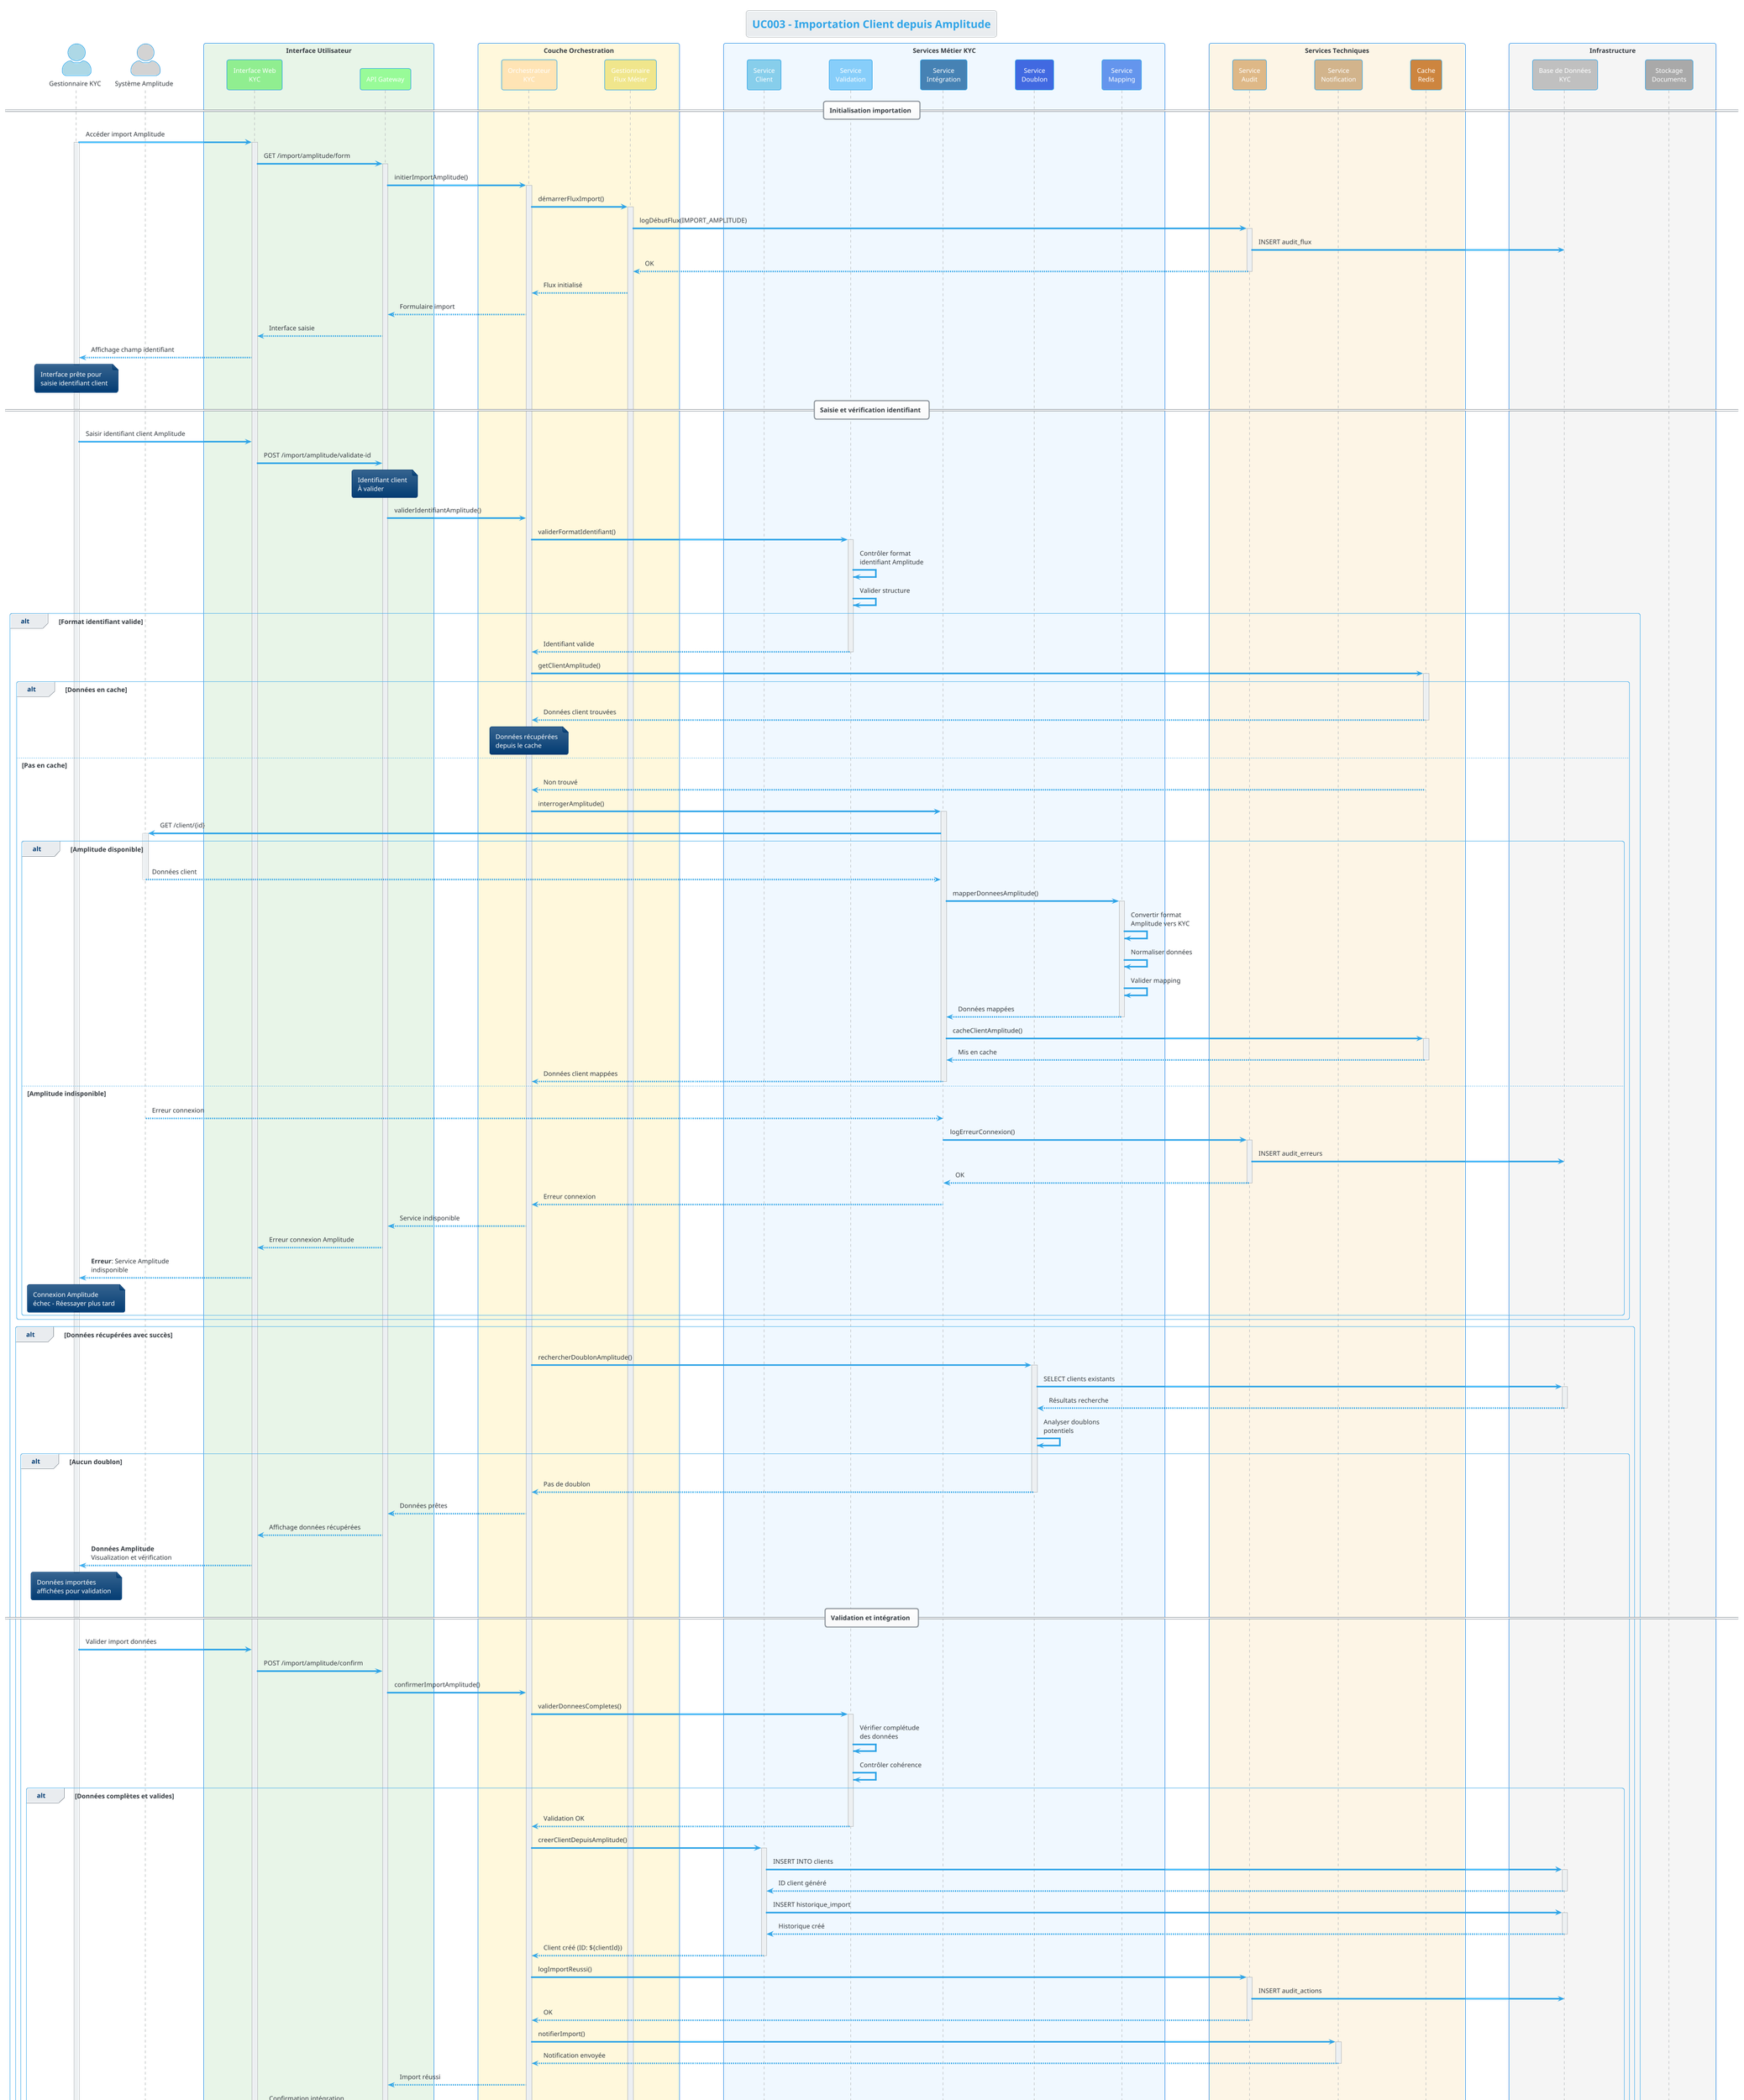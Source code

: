 @startuml UC003
!theme cerulean

title UC003 - Importation Client depuis Amplitude
skinparam actorStyle awesome
skinparam sequenceBoxBorderColor #1E88E5
skinparam participantBackgroundColor #E3F2FD
skinparam lifeline {
    BackgroundColor #BBDEFB
}

' Acteurs externes
actor "Gestionnaire KYC" as Gestionnaire #LightBlue
actor "Système Amplitude" as Amplitude #LightGray

' Couche présentation
box "Interface Utilisateur" #E8F5E8
    participant "Interface Web\nKYC" as WebUI #90EE90
    participant "API Gateway" as Gateway #98FB98
end box

' Couche orchestration
box "Couche Orchestration" #FFF8DC
    participant "Orchestrateur\nKYC" as Orchestrator #FFE4B5
    participant "Gestionnaire\nFlux Métier" as FluxManager #F0E68C
end box

' Services métier
box "Services Métier KYC" #F0F8FF
    participant "Service\nClient" as ClientService #87CEEB
    participant "Service\nValidation" as ValidationService #87CEFA
    participant "Service\nIntégration" as IntegrationService #4682B4
    participant "Service\nDoublon" as DoublonService #4169E1
    participant "Service\nMapping" as MappingService #6495ED
end box

' Services techniques
box "Services Techniques" #FDF5E6
    participant "Service\nAudit" as AuditService #DEB887
    participant "Service\nNotification" as NotificationService #D2B48C
    participant "Cache\nRedis" as CacheService #CD853F
end box

' Infrastructure
box "Infrastructure" #F5F5F5
    participant "Base de Données\nKYC" as DB #C0C0C0
    participant "Stockage\nDocuments" as Storage #A9A9A9
end box

== Initialisation importation ==

Gestionnaire -> WebUI : Accéder import Amplitude
activate Gestionnaire
activate WebUI

WebUI -> Gateway : GET /import/amplitude/form
activate Gateway

Gateway -> Orchestrator : initierImportAmplitude()
activate Orchestrator

Orchestrator -> FluxManager : démarrerFluxImport()
activate FluxManager

FluxManager -> AuditService : logDébutFlux(IMPORT_AMPLITUDE)
activate AuditService
AuditService -> DB : INSERT audit_flux
AuditService --> FluxManager : OK
deactivate AuditService

FluxManager --> Orchestrator : Flux initialisé
Orchestrator --> Gateway : Formulaire import
Gateway --> WebUI : Interface saisie
WebUI --> Gestionnaire : Affichage champ identifiant

note over Gestionnaire : Interface prête pour\nsaisie identifiant client

== Saisie et vérification identifiant ==

Gestionnaire -> WebUI : Saisir identifiant client Amplitude
WebUI -> Gateway : POST /import/amplitude/validate-id
note over Gateway : Identifiant client\nÀ valider

Gateway -> Orchestrator : validerIdentifiantAmplitude()

Orchestrator -> ValidationService : validerFormatIdentifiant()
activate ValidationService

ValidationService -> ValidationService : Contrôler format\nidentifiant Amplitude
ValidationService -> ValidationService : Valider structure

alt Format identifiant valide
    ValidationService --> Orchestrator : Identifiant valide
    deactivate ValidationService
    
    ' Vérification existence dans cache
    Orchestrator -> CacheService : getClientAmplitude()
    activate CacheService
    
    alt Données en cache
        CacheService --> Orchestrator : Données client trouvées
        deactivate CacheService
        note over Orchestrator : Données récupérées\ndepuis le cache
        
    else Pas en cache
        CacheService --> Orchestrator : Non trouvé
        deactivate CacheService
        
        ' Interrogation Amplitude
        Orchestrator -> IntegrationService : interrogerAmplitude()
        activate IntegrationService
        
        IntegrationService -> Amplitude : GET /client/{id}
        activate Amplitude
        
        alt Amplitude disponible
            Amplitude --> IntegrationService : Données client
            deactivate Amplitude
            
            IntegrationService -> MappingService : mapperDonneesAmplitude()
            activate MappingService
            
            MappingService -> MappingService : Convertir format\nAmplitude vers KYC
            MappingService -> MappingService : Normaliser données
            MappingService -> MappingService : Valider mapping
            
            MappingService --> IntegrationService : Données mappées
            deactivate MappingService
            
            IntegrationService -> CacheService : cacheClientAmplitude()
            activate CacheService
            CacheService --> IntegrationService : Mis en cache
            deactivate CacheService
            
            IntegrationService --> Orchestrator : Données client mappées
            deactivate IntegrationService
            
        else Amplitude indisponible
            Amplitude --> IntegrationService : Erreur connexion
            deactivate Amplitude
            
            IntegrationService -> AuditService : logErreurConnexion()
            activate AuditService
            AuditService -> DB : INSERT audit_erreurs
            AuditService --> IntegrationService : OK
            deactivate AuditService
            
            IntegrationService --> Orchestrator : Erreur connexion
            deactivate IntegrationService
            
            Orchestrator --> Gateway : Service indisponible
            Gateway --> WebUI : Erreur connexion Amplitude
            WebUI --> Gestionnaire : **Erreur**: Service Amplitude\nindisponible
            
            note over Gestionnaire : Connexion Amplitude\néchec - Réessayer plus tard
        end
    end
    
    alt Données récupérées avec succès
        ' Vérification doublons
        Orchestrator -> DoublonService : rechercherDoublonAmplitude()
        activate DoublonService
        
        DoublonService -> DB : SELECT clients existants
        activate DB
        DB --> DoublonService : Résultats recherche
        deactivate DB
        
        DoublonService -> DoublonService : Analyser doublons\npotentiels
        
        alt Aucun doublon
            DoublonService --> Orchestrator : Pas de doublon
            deactivate DoublonService
            
            Orchestrator --> Gateway : Données prêtes
            Gateway --> WebUI : Affichage données récupérées
            WebUI --> Gestionnaire : **Données Amplitude**\nVisualization et vérification
            
            note over Gestionnaire : Données importées\naffichées pour validation
            
            == Validation et intégration ==
            
            Gestionnaire -> WebUI : Valider import données
            WebUI -> Gateway : POST /import/amplitude/confirm
            
            Gateway -> Orchestrator : confirmerImportAmplitude()
            
            Orchestrator -> ValidationService : validerDonneesCompletes()
            activate ValidationService
            
            ValidationService -> ValidationService : Vérifier complétude\ndes données
            ValidationService -> ValidationService : Contrôler cohérence
            
            alt Données complètes et valides
                ValidationService --> Orchestrator : Validation OK
                deactivate ValidationService
                
                ' Création du client
                Orchestrator -> ClientService : creerClientDepuisAmplitude()
                activate ClientService
                
                ClientService -> DB : INSERT INTO clients
                activate DB
                DB --> ClientService : ID client généré
                deactivate DB
                
                ClientService -> DB : INSERT historique_import
                activate DB
                DB --> ClientService : Historique créé
                deactivate DB
                
                ClientService --> Orchestrator : Client créé (ID: ${clientId})
                deactivate ClientService
                
                ' Audit et notification
                Orchestrator -> AuditService : logImportReussi()
                activate AuditService
                AuditService -> DB : INSERT audit_actions
                AuditService --> Orchestrator : OK
                deactivate AuditService
                
                Orchestrator -> NotificationService : notifierImport()
                activate NotificationService
                NotificationService --> Orchestrator : Notification envoyée
                deactivate NotificationService
                
                Orchestrator --> Gateway : Import réussi
                Gateway --> WebUI : Confirmation intégration
                WebUI --> Gestionnaire : **Succès**: Client importé\nID: ${clientId}
                
                note over Gestionnaire : Import Amplitude réussi\nClient intégré en base
                
            else Données incomplètes
                ValidationService --> Orchestrator : Données incomplètes
                deactivate ValidationService
                
                Orchestrator --> Gateway : Données à compléter
                Gateway --> WebUI : Formulaire complétion
                WebUI --> Gestionnaire : **Action requise**\nCompléter données manquantes
                
                note over Gestionnaire : Complétion manuelle\nrequise
            end
            
        else Doublon détecté
            DoublonService --> Orchestrator : Doublon trouvé
            deactivate DoublonService
            
            Orchestrator -> AuditService : logDoublonAmplitude()
            activate AuditService
            AuditService -> DB : INSERT audit_anomalies
            AuditService --> Orchestrator : OK
            deactivate AuditService
            
            Orchestrator --> Gateway : Doublon détecté
            Gateway --> WebUI : Client existe déjà
            WebUI --> Gestionnaire : **Attention**: Client déjà\nexistant en base
        end
    end
    
else Format identifiant invalide
    ValidationService --> Orchestrator : Format invalide
    deactivate ValidationService
    
    Orchestrator -> AuditService : logErreurFormat()
    activate AuditService
    AuditService -> DB : INSERT audit_erreurs
    AuditService --> Orchestrator : OK
    deactivate AuditService
    
    Orchestrator --> Gateway : Identifiant invalide
    Gateway --> WebUI : Format incorrect
    WebUI --> Gestionnaire : **Erreur**: Format identifiant\nincorrect
end

== Finalisation ==

Orchestrator -> FluxManager : terminerFluxImport()
FluxManager -> AuditService : logFinFlux()
activate AuditService
AuditService -> DB : UPDATE audit_flux
AuditService --> FluxManager : OK
deactivate AuditService

FluxManager --> Orchestrator : Flux terminé
deactivate FluxManager
deactivate Orchestrator

deactivate Gateway
deactivate WebUI
deactivate Gestionnaire

note over DB : Import Amplitude tracé\net audité pour conformité

@enduml
